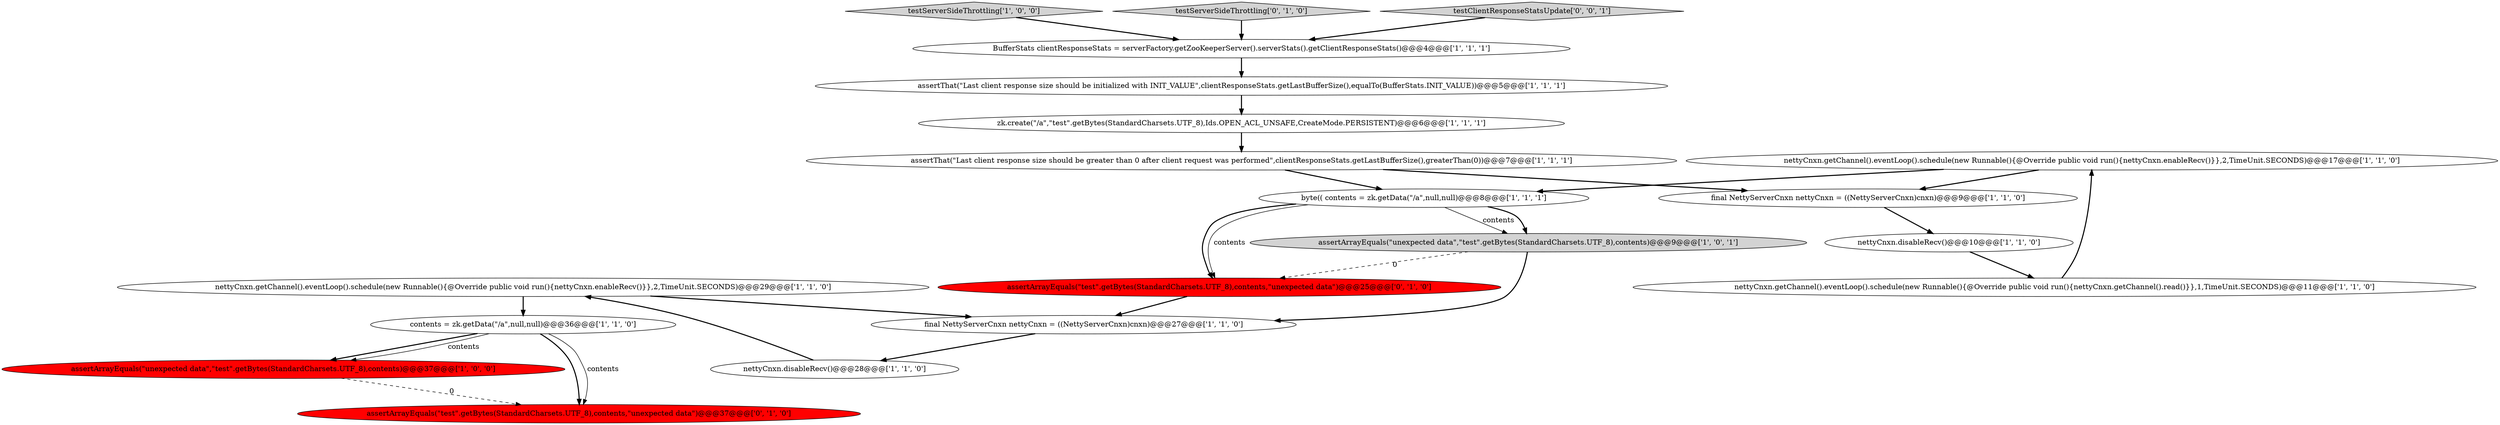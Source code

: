 digraph {
12 [style = filled, label = "contents = zk.getData(\"/a\",null,null)@@@36@@@['1', '1', '0']", fillcolor = white, shape = ellipse image = "AAA0AAABBB1BBB"];
14 [style = filled, label = "testServerSideThrottling['1', '0', '0']", fillcolor = lightgray, shape = diamond image = "AAA0AAABBB1BBB"];
5 [style = filled, label = "assertThat(\"Last client response size should be initialized with INIT_VALUE\",clientResponseStats.getLastBufferSize(),equalTo(BufferStats.INIT_VALUE))@@@5@@@['1', '1', '1']", fillcolor = white, shape = ellipse image = "AAA0AAABBB1BBB"];
3 [style = filled, label = "nettyCnxn.getChannel().eventLoop().schedule(new Runnable(){@Override public void run(){nettyCnxn.enableRecv()}},2,TimeUnit.SECONDS)@@@17@@@['1', '1', '0']", fillcolor = white, shape = ellipse image = "AAA0AAABBB1BBB"];
9 [style = filled, label = "final NettyServerCnxn nettyCnxn = ((NettyServerCnxn)cnxn)@@@27@@@['1', '1', '0']", fillcolor = white, shape = ellipse image = "AAA0AAABBB1BBB"];
10 [style = filled, label = "nettyCnxn.getChannel().eventLoop().schedule(new Runnable(){@Override public void run(){nettyCnxn.enableRecv()}},2,TimeUnit.SECONDS)@@@29@@@['1', '1', '0']", fillcolor = white, shape = ellipse image = "AAA0AAABBB1BBB"];
13 [style = filled, label = "assertArrayEquals(\"unexpected data\",\"test\".getBytes(StandardCharsets.UTF_8),contents)@@@37@@@['1', '0', '0']", fillcolor = red, shape = ellipse image = "AAA1AAABBB1BBB"];
15 [style = filled, label = "final NettyServerCnxn nettyCnxn = ((NettyServerCnxn)cnxn)@@@9@@@['1', '1', '0']", fillcolor = white, shape = ellipse image = "AAA0AAABBB1BBB"];
4 [style = filled, label = "assertThat(\"Last client response size should be greater than 0 after client request was performed\",clientResponseStats.getLastBufferSize(),greaterThan(0))@@@7@@@['1', '1', '1']", fillcolor = white, shape = ellipse image = "AAA0AAABBB1BBB"];
16 [style = filled, label = "testServerSideThrottling['0', '1', '0']", fillcolor = lightgray, shape = diamond image = "AAA0AAABBB2BBB"];
6 [style = filled, label = "zk.create(\"/a\",\"test\".getBytes(StandardCharsets.UTF_8),Ids.OPEN_ACL_UNSAFE,CreateMode.PERSISTENT)@@@6@@@['1', '1', '1']", fillcolor = white, shape = ellipse image = "AAA0AAABBB1BBB"];
11 [style = filled, label = "byte(( contents = zk.getData(\"/a\",null,null)@@@8@@@['1', '1', '1']", fillcolor = white, shape = ellipse image = "AAA0AAABBB1BBB"];
18 [style = filled, label = "assertArrayEquals(\"test\".getBytes(StandardCharsets.UTF_8),contents,\"unexpected data\")@@@25@@@['0', '1', '0']", fillcolor = red, shape = ellipse image = "AAA1AAABBB2BBB"];
0 [style = filled, label = "nettyCnxn.disableRecv()@@@10@@@['1', '1', '0']", fillcolor = white, shape = ellipse image = "AAA0AAABBB1BBB"];
1 [style = filled, label = "nettyCnxn.getChannel().eventLoop().schedule(new Runnable(){@Override public void run(){nettyCnxn.getChannel().read()}},1,TimeUnit.SECONDS)@@@11@@@['1', '1', '0']", fillcolor = white, shape = ellipse image = "AAA0AAABBB1BBB"];
17 [style = filled, label = "assertArrayEquals(\"test\".getBytes(StandardCharsets.UTF_8),contents,\"unexpected data\")@@@37@@@['0', '1', '0']", fillcolor = red, shape = ellipse image = "AAA1AAABBB2BBB"];
7 [style = filled, label = "assertArrayEquals(\"unexpected data\",\"test\".getBytes(StandardCharsets.UTF_8),contents)@@@9@@@['1', '0', '1']", fillcolor = lightgray, shape = ellipse image = "AAA0AAABBB1BBB"];
8 [style = filled, label = "BufferStats clientResponseStats = serverFactory.getZooKeeperServer().serverStats().getClientResponseStats()@@@4@@@['1', '1', '1']", fillcolor = white, shape = ellipse image = "AAA0AAABBB1BBB"];
19 [style = filled, label = "testClientResponseStatsUpdate['0', '0', '1']", fillcolor = lightgray, shape = diamond image = "AAA0AAABBB3BBB"];
2 [style = filled, label = "nettyCnxn.disableRecv()@@@28@@@['1', '1', '0']", fillcolor = white, shape = ellipse image = "AAA0AAABBB1BBB"];
7->18 [style = dashed, label="0"];
16->8 [style = bold, label=""];
9->2 [style = bold, label=""];
12->17 [style = bold, label=""];
4->15 [style = bold, label=""];
11->7 [style = solid, label="contents"];
1->3 [style = bold, label=""];
3->11 [style = bold, label=""];
11->18 [style = solid, label="contents"];
13->17 [style = dashed, label="0"];
3->15 [style = bold, label=""];
2->10 [style = bold, label=""];
11->18 [style = bold, label=""];
19->8 [style = bold, label=""];
7->9 [style = bold, label=""];
12->13 [style = bold, label=""];
6->4 [style = bold, label=""];
5->6 [style = bold, label=""];
8->5 [style = bold, label=""];
10->12 [style = bold, label=""];
0->1 [style = bold, label=""];
15->0 [style = bold, label=""];
18->9 [style = bold, label=""];
10->9 [style = bold, label=""];
14->8 [style = bold, label=""];
4->11 [style = bold, label=""];
11->7 [style = bold, label=""];
12->13 [style = solid, label="contents"];
12->17 [style = solid, label="contents"];
}
